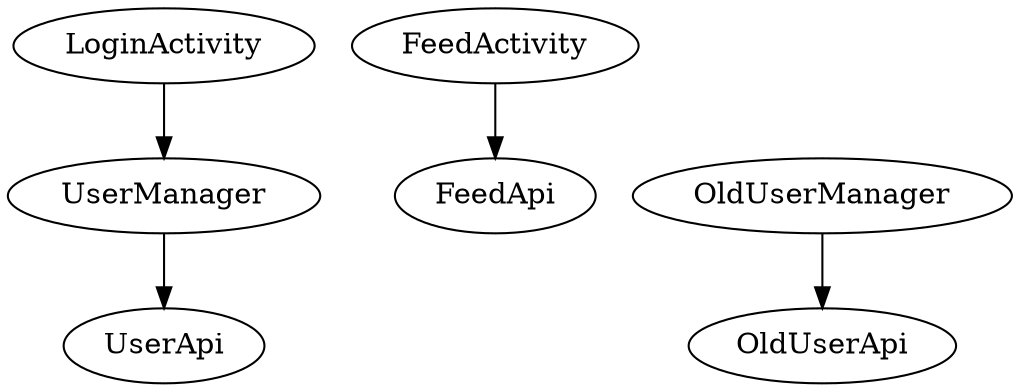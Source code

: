digraph proguard_state_machine {
	rankdir=TB;
	size="8,5"
  LoginActivity -> UserManager;
  UserManager -> UserApi;
  FeedActivity -> FeedApi;
  OldUserManager -> OldUserApi;
  {rank=same LoginActivity FeedActivity}
  {rank=same UserManager OldUserManager}
}